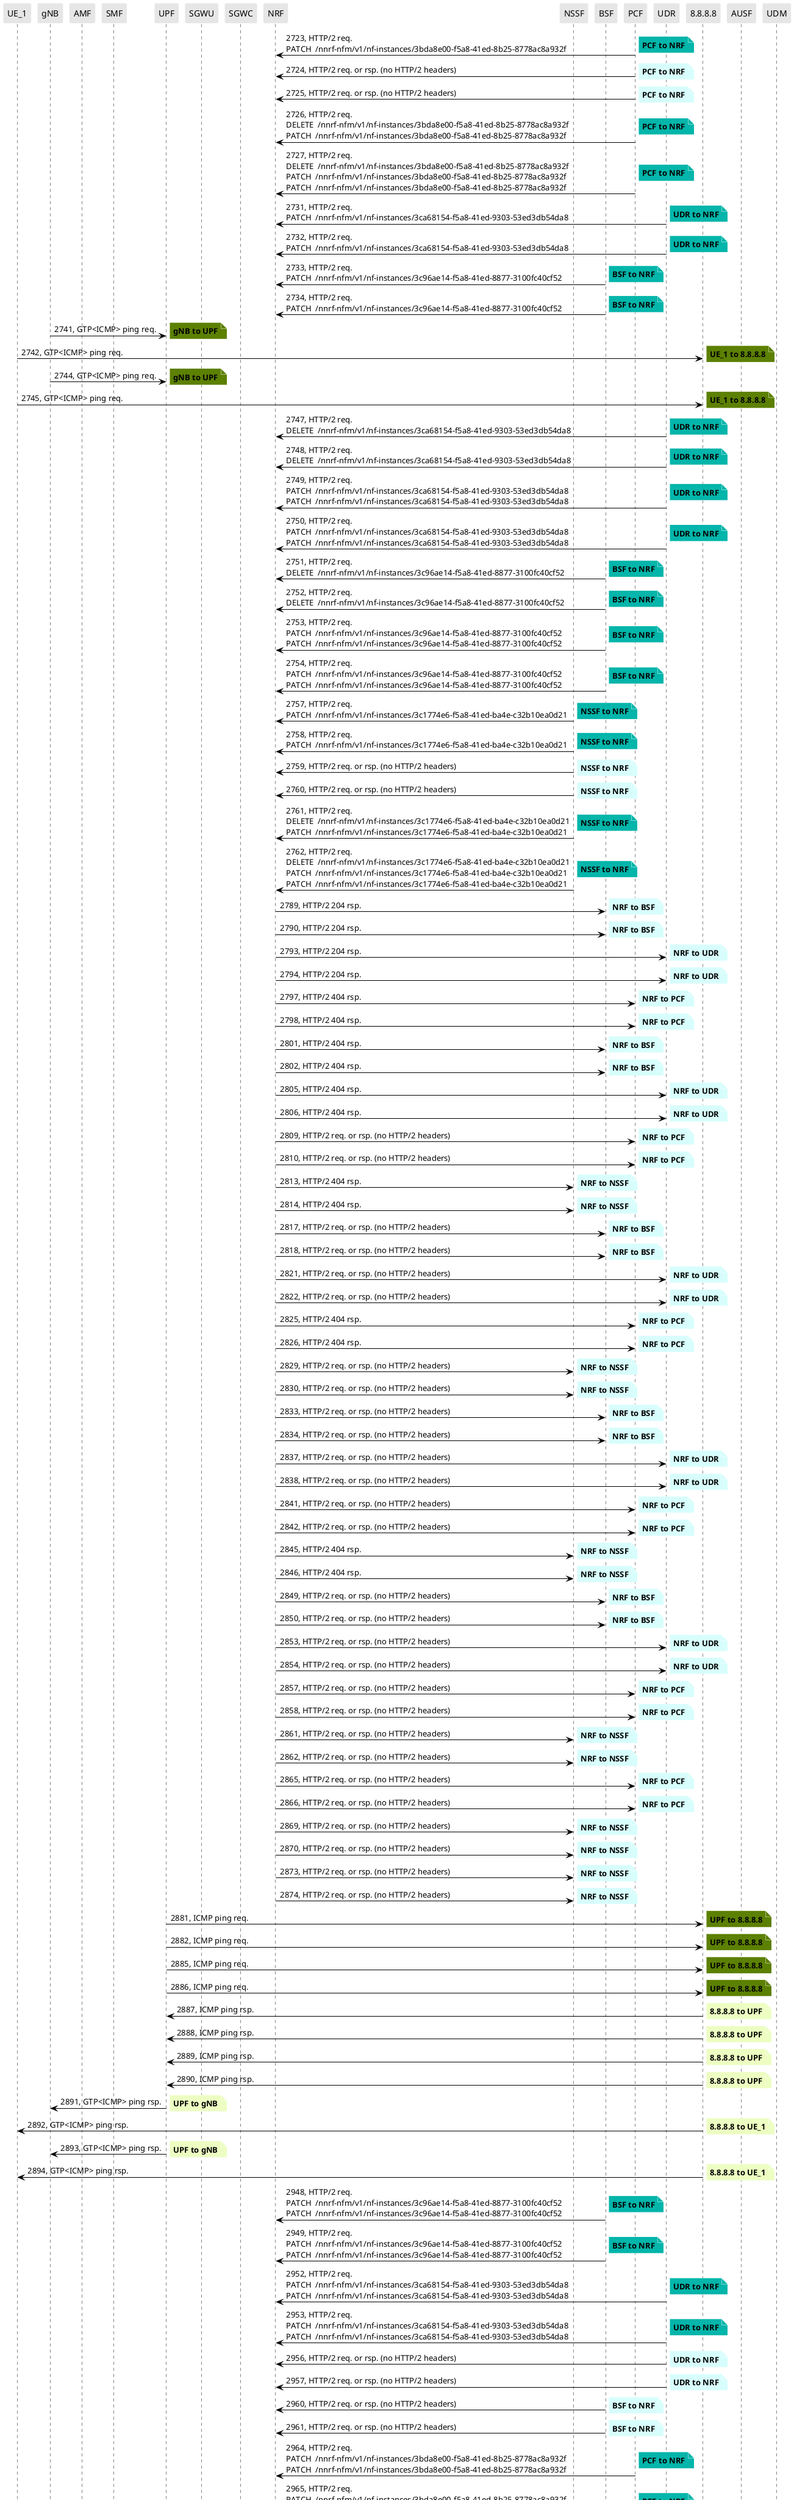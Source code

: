 @startuml
skinparam shadowing false
skinparam NoteBorderColor white
skinparam sequence {
    ArrowColor black
    LifeLineBorderColor black
    LifeLineBackgroundColor black
    ParticipantBorderColor white
    ParticipantBackgroundColor #e6e6e6
}
participant "UE_1"
participant "gNB"
participant "AMF"
participant "SMF"
participant "UPF"
participant "SGWU"
participant "SGWC"
participant "NRF"
participant "NSSF"
participant "BSF"
participant "PCF"
participant "UDR"
participant "8.8.8.8"
participant "AUSF"
participant "UDM"

"PCF" -> "NRF": 2723, HTTP/2 req.\nPATCH  /nnrf-nfm/v1/nf-instances/3bda8e00-f5a8-41ed-8b25-8778ac8a932f

note right #03B5AA
**PCF to NRF**
end note

"PCF" -> "NRF": 2724, HTTP/2 req. or rsp. (no HTTP/2 headers)

note right #D7FEFC
**PCF to NRF**
end note

"PCF" -> "NRF": 2725, HTTP/2 req. or rsp. (no HTTP/2 headers)

note right #D7FEFC
**PCF to NRF**
end note

"PCF" -> "NRF": 2726, HTTP/2 req.\nDELETE  /nnrf-nfm/v1/nf-instances/3bda8e00-f5a8-41ed-8b25-8778ac8a932f\nPATCH  /nnrf-nfm/v1/nf-instances/3bda8e00-f5a8-41ed-8b25-8778ac8a932f

note right #03B5AA
**PCF to NRF**
end note

"PCF" -> "NRF": 2727, HTTP/2 req.\nDELETE  /nnrf-nfm/v1/nf-instances/3bda8e00-f5a8-41ed-8b25-8778ac8a932f\nPATCH  /nnrf-nfm/v1/nf-instances/3bda8e00-f5a8-41ed-8b25-8778ac8a932f\nPATCH  /nnrf-nfm/v1/nf-instances/3bda8e00-f5a8-41ed-8b25-8778ac8a932f

note right #03B5AA
**PCF to NRF**
end note

"UDR" -> "NRF": 2731, HTTP/2 req.\nPATCH  /nnrf-nfm/v1/nf-instances/3ca68154-f5a8-41ed-9303-53ed3db54da8

note right #03B5AA
**UDR to NRF**
end note

"UDR" -> "NRF": 2732, HTTP/2 req.\nPATCH  /nnrf-nfm/v1/nf-instances/3ca68154-f5a8-41ed-9303-53ed3db54da8

note right #03B5AA
**UDR to NRF**
end note

"BSF" -> "NRF": 2733, HTTP/2 req.\nPATCH  /nnrf-nfm/v1/nf-instances/3c96ae14-f5a8-41ed-8877-3100fc40cf52

note right #03B5AA
**BSF to NRF**
end note

"BSF" -> "NRF": 2734, HTTP/2 req.\nPATCH  /nnrf-nfm/v1/nf-instances/3c96ae14-f5a8-41ed-8877-3100fc40cf52

note right #03B5AA
**BSF to NRF**
end note

"gNB" -> "UPF": 2741, GTP<ICMP> ping req.

note right #5C8001
**gNB to UPF**
end note

"UE_1" -> "8.8.8.8": 2742, GTP<ICMP> ping req.

note right #5C8001
**UE_1 to 8.8.8.8**
end note

"gNB" -> "UPF": 2744, GTP<ICMP> ping req.

note right #5C8001
**gNB to UPF**
end note

"UE_1" -> "8.8.8.8": 2745, GTP<ICMP> ping req.

note right #5C8001
**UE_1 to 8.8.8.8**
end note

"UDR" -> "NRF": 2747, HTTP/2 req.\nDELETE  /nnrf-nfm/v1/nf-instances/3ca68154-f5a8-41ed-9303-53ed3db54da8

note right #03B5AA
**UDR to NRF**
end note

"UDR" -> "NRF": 2748, HTTP/2 req.\nDELETE  /nnrf-nfm/v1/nf-instances/3ca68154-f5a8-41ed-9303-53ed3db54da8

note right #03B5AA
**UDR to NRF**
end note

"UDR" -> "NRF": 2749, HTTP/2 req.\nPATCH  /nnrf-nfm/v1/nf-instances/3ca68154-f5a8-41ed-9303-53ed3db54da8\nPATCH  /nnrf-nfm/v1/nf-instances/3ca68154-f5a8-41ed-9303-53ed3db54da8

note right #03B5AA
**UDR to NRF**
end note

"UDR" -> "NRF": 2750, HTTP/2 req.\nPATCH  /nnrf-nfm/v1/nf-instances/3ca68154-f5a8-41ed-9303-53ed3db54da8\nPATCH  /nnrf-nfm/v1/nf-instances/3ca68154-f5a8-41ed-9303-53ed3db54da8

note right #03B5AA
**UDR to NRF**
end note

"BSF" -> "NRF": 2751, HTTP/2 req.\nDELETE  /nnrf-nfm/v1/nf-instances/3c96ae14-f5a8-41ed-8877-3100fc40cf52

note right #03B5AA
**BSF to NRF**
end note

"BSF" -> "NRF": 2752, HTTP/2 req.\nDELETE  /nnrf-nfm/v1/nf-instances/3c96ae14-f5a8-41ed-8877-3100fc40cf52

note right #03B5AA
**BSF to NRF**
end note

"BSF" -> "NRF": 2753, HTTP/2 req.\nPATCH  /nnrf-nfm/v1/nf-instances/3c96ae14-f5a8-41ed-8877-3100fc40cf52\nPATCH  /nnrf-nfm/v1/nf-instances/3c96ae14-f5a8-41ed-8877-3100fc40cf52

note right #03B5AA
**BSF to NRF**
end note

"BSF" -> "NRF": 2754, HTTP/2 req.\nPATCH  /nnrf-nfm/v1/nf-instances/3c96ae14-f5a8-41ed-8877-3100fc40cf52\nPATCH  /nnrf-nfm/v1/nf-instances/3c96ae14-f5a8-41ed-8877-3100fc40cf52

note right #03B5AA
**BSF to NRF**
end note

"NSSF" -> "NRF": 2757, HTTP/2 req.\nPATCH  /nnrf-nfm/v1/nf-instances/3c1774e6-f5a8-41ed-ba4e-c32b10ea0d21

note right #03B5AA
**NSSF to NRF**
end note

"NSSF" -> "NRF": 2758, HTTP/2 req.\nPATCH  /nnrf-nfm/v1/nf-instances/3c1774e6-f5a8-41ed-ba4e-c32b10ea0d21

note right #03B5AA
**NSSF to NRF**
end note

"NSSF" -> "NRF": 2759, HTTP/2 req. or rsp. (no HTTP/2 headers)

note right #D7FEFC
**NSSF to NRF**
end note

"NSSF" -> "NRF": 2760, HTTP/2 req. or rsp. (no HTTP/2 headers)

note right #D7FEFC
**NSSF to NRF**
end note

"NSSF" -> "NRF": 2761, HTTP/2 req.\nDELETE  /nnrf-nfm/v1/nf-instances/3c1774e6-f5a8-41ed-ba4e-c32b10ea0d21\nPATCH  /nnrf-nfm/v1/nf-instances/3c1774e6-f5a8-41ed-ba4e-c32b10ea0d21

note right #03B5AA
**NSSF to NRF**
end note

"NSSF" -> "NRF": 2762, HTTP/2 req.\nDELETE  /nnrf-nfm/v1/nf-instances/3c1774e6-f5a8-41ed-ba4e-c32b10ea0d21\nPATCH  /nnrf-nfm/v1/nf-instances/3c1774e6-f5a8-41ed-ba4e-c32b10ea0d21\nPATCH  /nnrf-nfm/v1/nf-instances/3c1774e6-f5a8-41ed-ba4e-c32b10ea0d21

note right #03B5AA
**NSSF to NRF**
end note

"NRF" -> "BSF": 2789, HTTP/2 204 rsp.

note right #D7FEFC
**NRF to BSF**
end note

"NRF" -> "BSF": 2790, HTTP/2 204 rsp.

note right #D7FEFC
**NRF to BSF**
end note

"NRF" -> "UDR": 2793, HTTP/2 204 rsp.

note right #D7FEFC
**NRF to UDR**
end note

"NRF" -> "UDR": 2794, HTTP/2 204 rsp.

note right #D7FEFC
**NRF to UDR**
end note

"NRF" -> "PCF": 2797, HTTP/2 404 rsp.

note right #D7FEFC
**NRF to PCF**
end note

"NRF" -> "PCF": 2798, HTTP/2 404 rsp.

note right #D7FEFC
**NRF to PCF**
end note

"NRF" -> "BSF": 2801, HTTP/2 404 rsp.

note right #D7FEFC
**NRF to BSF**
end note

"NRF" -> "BSF": 2802, HTTP/2 404 rsp.

note right #D7FEFC
**NRF to BSF**
end note

"NRF" -> "UDR": 2805, HTTP/2 404 rsp.

note right #D7FEFC
**NRF to UDR**
end note

"NRF" -> "UDR": 2806, HTTP/2 404 rsp.

note right #D7FEFC
**NRF to UDR**
end note

"NRF" -> "PCF": 2809, HTTP/2 req. or rsp. (no HTTP/2 headers)

note right #D7FEFC
**NRF to PCF**
end note

"NRF" -> "PCF": 2810, HTTP/2 req. or rsp. (no HTTP/2 headers)

note right #D7FEFC
**NRF to PCF**
end note

"NRF" -> "NSSF": 2813, HTTP/2 404 rsp.

note right #D7FEFC
**NRF to NSSF**
end note

"NRF" -> "NSSF": 2814, HTTP/2 404 rsp.

note right #D7FEFC
**NRF to NSSF**
end note

"NRF" -> "BSF": 2817, HTTP/2 req. or rsp. (no HTTP/2 headers)

note right #D7FEFC
**NRF to BSF**
end note

"NRF" -> "BSF": 2818, HTTP/2 req. or rsp. (no HTTP/2 headers)

note right #D7FEFC
**NRF to BSF**
end note

"NRF" -> "UDR": 2821, HTTP/2 req. or rsp. (no HTTP/2 headers)

note right #D7FEFC
**NRF to UDR**
end note

"NRF" -> "UDR": 2822, HTTP/2 req. or rsp. (no HTTP/2 headers)

note right #D7FEFC
**NRF to UDR**
end note

"NRF" -> "PCF": 2825, HTTP/2 404 rsp.

note right #D7FEFC
**NRF to PCF**
end note

"NRF" -> "PCF": 2826, HTTP/2 404 rsp.

note right #D7FEFC
**NRF to PCF**
end note

"NRF" -> "NSSF": 2829, HTTP/2 req. or rsp. (no HTTP/2 headers)

note right #D7FEFC
**NRF to NSSF**
end note

"NRF" -> "NSSF": 2830, HTTP/2 req. or rsp. (no HTTP/2 headers)

note right #D7FEFC
**NRF to NSSF**
end note

"NRF" -> "BSF": 2833, HTTP/2 req. or rsp. (no HTTP/2 headers)

note right #D7FEFC
**NRF to BSF**
end note

"NRF" -> "BSF": 2834, HTTP/2 req. or rsp. (no HTTP/2 headers)

note right #D7FEFC
**NRF to BSF**
end note

"NRF" -> "UDR": 2837, HTTP/2 req. or rsp. (no HTTP/2 headers)

note right #D7FEFC
**NRF to UDR**
end note

"NRF" -> "UDR": 2838, HTTP/2 req. or rsp. (no HTTP/2 headers)

note right #D7FEFC
**NRF to UDR**
end note

"NRF" -> "PCF": 2841, HTTP/2 req. or rsp. (no HTTP/2 headers)

note right #D7FEFC
**NRF to PCF**
end note

"NRF" -> "PCF": 2842, HTTP/2 req. or rsp. (no HTTP/2 headers)

note right #D7FEFC
**NRF to PCF**
end note

"NRF" -> "NSSF": 2845, HTTP/2 404 rsp.

note right #D7FEFC
**NRF to NSSF**
end note

"NRF" -> "NSSF": 2846, HTTP/2 404 rsp.

note right #D7FEFC
**NRF to NSSF**
end note

"NRF" -> "BSF": 2849, HTTP/2 req. or rsp. (no HTTP/2 headers)

note right #D7FEFC
**NRF to BSF**
end note

"NRF" -> "BSF": 2850, HTTP/2 req. or rsp. (no HTTP/2 headers)

note right #D7FEFC
**NRF to BSF**
end note

"NRF" -> "UDR": 2853, HTTP/2 req. or rsp. (no HTTP/2 headers)

note right #D7FEFC
**NRF to UDR**
end note

"NRF" -> "UDR": 2854, HTTP/2 req. or rsp. (no HTTP/2 headers)

note right #D7FEFC
**NRF to UDR**
end note

"NRF" -> "PCF": 2857, HTTP/2 req. or rsp. (no HTTP/2 headers)

note right #D7FEFC
**NRF to PCF**
end note

"NRF" -> "PCF": 2858, HTTP/2 req. or rsp. (no HTTP/2 headers)

note right #D7FEFC
**NRF to PCF**
end note

"NRF" -> "NSSF": 2861, HTTP/2 req. or rsp. (no HTTP/2 headers)

note right #D7FEFC
**NRF to NSSF**
end note

"NRF" -> "NSSF": 2862, HTTP/2 req. or rsp. (no HTTP/2 headers)

note right #D7FEFC
**NRF to NSSF**
end note

"NRF" -> "PCF": 2865, HTTP/2 req. or rsp. (no HTTP/2 headers)

note right #D7FEFC
**NRF to PCF**
end note

"NRF" -> "PCF": 2866, HTTP/2 req. or rsp. (no HTTP/2 headers)

note right #D7FEFC
**NRF to PCF**
end note

"NRF" -> "NSSF": 2869, HTTP/2 req. or rsp. (no HTTP/2 headers)

note right #D7FEFC
**NRF to NSSF**
end note

"NRF" -> "NSSF": 2870, HTTP/2 req. or rsp. (no HTTP/2 headers)

note right #D7FEFC
**NRF to NSSF**
end note

"NRF" -> "NSSF": 2873, HTTP/2 req. or rsp. (no HTTP/2 headers)

note right #D7FEFC
**NRF to NSSF**
end note

"NRF" -> "NSSF": 2874, HTTP/2 req. or rsp. (no HTTP/2 headers)

note right #D7FEFC
**NRF to NSSF**
end note

"UPF" -> "8.8.8.8": 2881, ICMP ping req.

note right #5C8001
**UPF to 8.8.8.8**
end note

"UPF" -> "8.8.8.8": 2882, ICMP ping req.

note right #5C8001
**UPF to 8.8.8.8**
end note

"UPF" -> "8.8.8.8": 2885, ICMP ping req.

note right #5C8001
**UPF to 8.8.8.8**
end note

"UPF" -> "8.8.8.8": 2886, ICMP ping req.

note right #5C8001
**UPF to 8.8.8.8**
end note

"8.8.8.8" -> "UPF": 2887, ICMP ping rsp.

note right #EDFEC2
**8.8.8.8 to UPF**
end note

"8.8.8.8" -> "UPF": 2888, ICMP ping rsp.

note right #EDFEC2
**8.8.8.8 to UPF**
end note

"8.8.8.8" -> "UPF": 2889, ICMP ping rsp.

note right #EDFEC2
**8.8.8.8 to UPF**
end note

"8.8.8.8" -> "UPF": 2890, ICMP ping rsp.

note right #EDFEC2
**8.8.8.8 to UPF**
end note

"UPF" -> "gNB": 2891, GTP<ICMP> ping rsp.

note right #EDFEC2
**UPF to gNB**
end note

"8.8.8.8" -> "UE_1": 2892, GTP<ICMP> ping rsp.

note right #EDFEC2
**8.8.8.8 to UE_1**
end note

"UPF" -> "gNB": 2893, GTP<ICMP> ping rsp.

note right #EDFEC2
**UPF to gNB**
end note

"8.8.8.8" -> "UE_1": 2894, GTP<ICMP> ping rsp.

note right #EDFEC2
**8.8.8.8 to UE_1**
end note

"BSF" -> "NRF": 2948, HTTP/2 req.\nPATCH  /nnrf-nfm/v1/nf-instances/3c96ae14-f5a8-41ed-8877-3100fc40cf52\nPATCH  /nnrf-nfm/v1/nf-instances/3c96ae14-f5a8-41ed-8877-3100fc40cf52

note right #03B5AA
**BSF to NRF**
end note

"BSF" -> "NRF": 2949, HTTP/2 req.\nPATCH  /nnrf-nfm/v1/nf-instances/3c96ae14-f5a8-41ed-8877-3100fc40cf52\nPATCH  /nnrf-nfm/v1/nf-instances/3c96ae14-f5a8-41ed-8877-3100fc40cf52

note right #03B5AA
**BSF to NRF**
end note

"UDR" -> "NRF": 2952, HTTP/2 req.\nPATCH  /nnrf-nfm/v1/nf-instances/3ca68154-f5a8-41ed-9303-53ed3db54da8\nPATCH  /nnrf-nfm/v1/nf-instances/3ca68154-f5a8-41ed-9303-53ed3db54da8

note right #03B5AA
**UDR to NRF**
end note

"UDR" -> "NRF": 2953, HTTP/2 req.\nPATCH  /nnrf-nfm/v1/nf-instances/3ca68154-f5a8-41ed-9303-53ed3db54da8\nPATCH  /nnrf-nfm/v1/nf-instances/3ca68154-f5a8-41ed-9303-53ed3db54da8

note right #03B5AA
**UDR to NRF**
end note

"UDR" -> "NRF": 2956, HTTP/2 req. or rsp. (no HTTP/2 headers)

note right #D7FEFC
**UDR to NRF**
end note

"UDR" -> "NRF": 2957, HTTP/2 req. or rsp. (no HTTP/2 headers)

note right #D7FEFC
**UDR to NRF**
end note

"BSF" -> "NRF": 2960, HTTP/2 req. or rsp. (no HTTP/2 headers)

note right #D7FEFC
**BSF to NRF**
end note

"BSF" -> "NRF": 2961, HTTP/2 req. or rsp. (no HTTP/2 headers)

note right #D7FEFC
**BSF to NRF**
end note

"PCF" -> "NRF": 2964, HTTP/2 req.\nPATCH  /nnrf-nfm/v1/nf-instances/3bda8e00-f5a8-41ed-8b25-8778ac8a932f\nPATCH  /nnrf-nfm/v1/nf-instances/3bda8e00-f5a8-41ed-8b25-8778ac8a932f

note right #03B5AA
**PCF to NRF**
end note

"PCF" -> "NRF": 2965, HTTP/2 req.\nPATCH  /nnrf-nfm/v1/nf-instances/3bda8e00-f5a8-41ed-8b25-8778ac8a932f\nPATCH  /nnrf-nfm/v1/nf-instances/3bda8e00-f5a8-41ed-8b25-8778ac8a932f

note right #03B5AA
**PCF to NRF**
end note

"PCF" -> "NRF": 2968, HTTP/2 req. or rsp. (no HTTP/2 headers)

note right #D7FEFC
**PCF to NRF**
end note

"PCF" -> "NRF": 2969, HTTP/2 req. or rsp. (no HTTP/2 headers)

note right #D7FEFC
**PCF to NRF**
end note

"NRF" -> "UDR": 2972, HTTP/2 200 rsp.

note right #D7FEFC
**NRF to UDR**
end note

"NRF" -> "UDR": 2973, HTTP/2 200 rsp.

note right #D7FEFC
**NRF to UDR**
end note

"NRF" -> "BSF": 2976, HTTP/2 200 rsp.

note right #D7FEFC
**NRF to BSF**
end note

"NRF" -> "BSF": 2977, HTTP/2 200 rsp.

note right #D7FEFC
**NRF to BSF**
end note

"NRF" -> "UDR": 2980, HTTP/2 req. or rsp. (no HTTP/2 headers)

note right #D7FEFC
**NRF to UDR**
end note

@enduml
